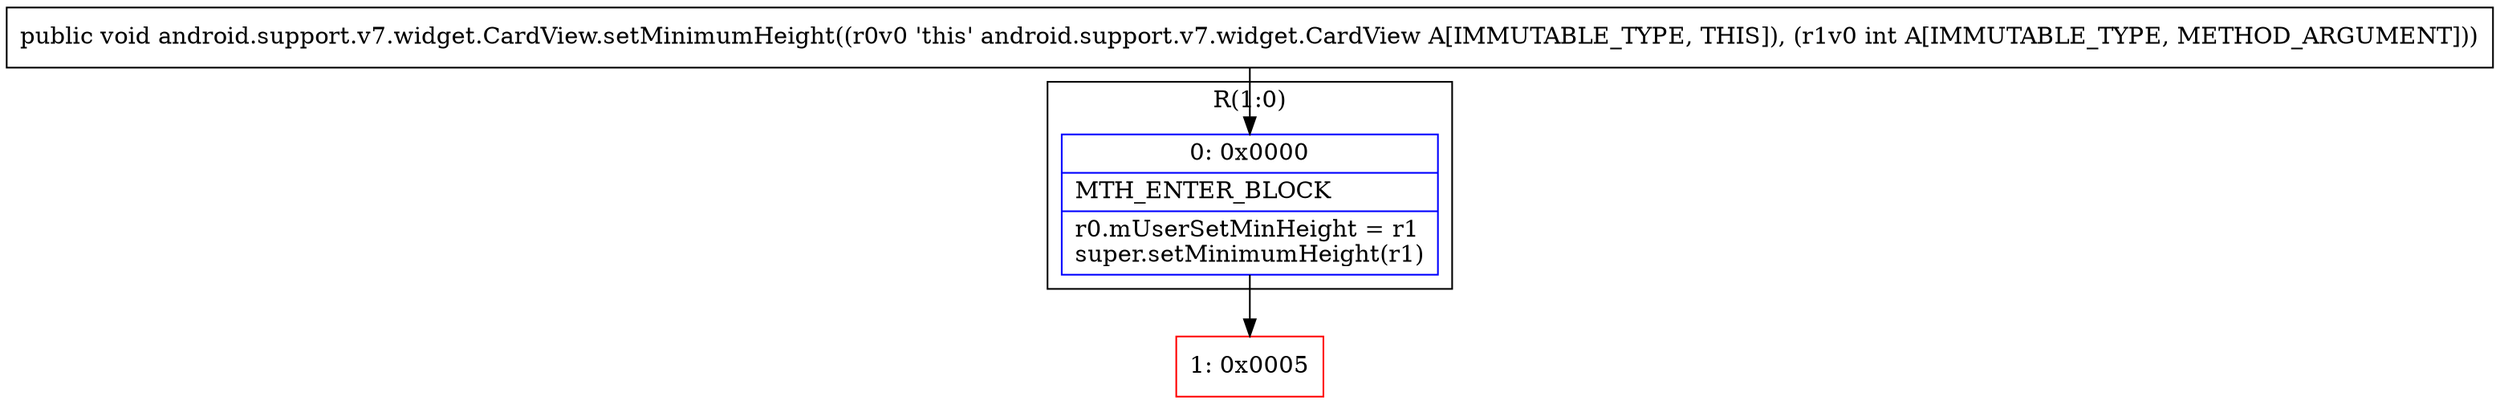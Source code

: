 digraph "CFG forandroid.support.v7.widget.CardView.setMinimumHeight(I)V" {
subgraph cluster_Region_1232820368 {
label = "R(1:0)";
node [shape=record,color=blue];
Node_0 [shape=record,label="{0\:\ 0x0000|MTH_ENTER_BLOCK\l|r0.mUserSetMinHeight = r1\lsuper.setMinimumHeight(r1)\l}"];
}
Node_1 [shape=record,color=red,label="{1\:\ 0x0005}"];
MethodNode[shape=record,label="{public void android.support.v7.widget.CardView.setMinimumHeight((r0v0 'this' android.support.v7.widget.CardView A[IMMUTABLE_TYPE, THIS]), (r1v0 int A[IMMUTABLE_TYPE, METHOD_ARGUMENT])) }"];
MethodNode -> Node_0;
Node_0 -> Node_1;
}

